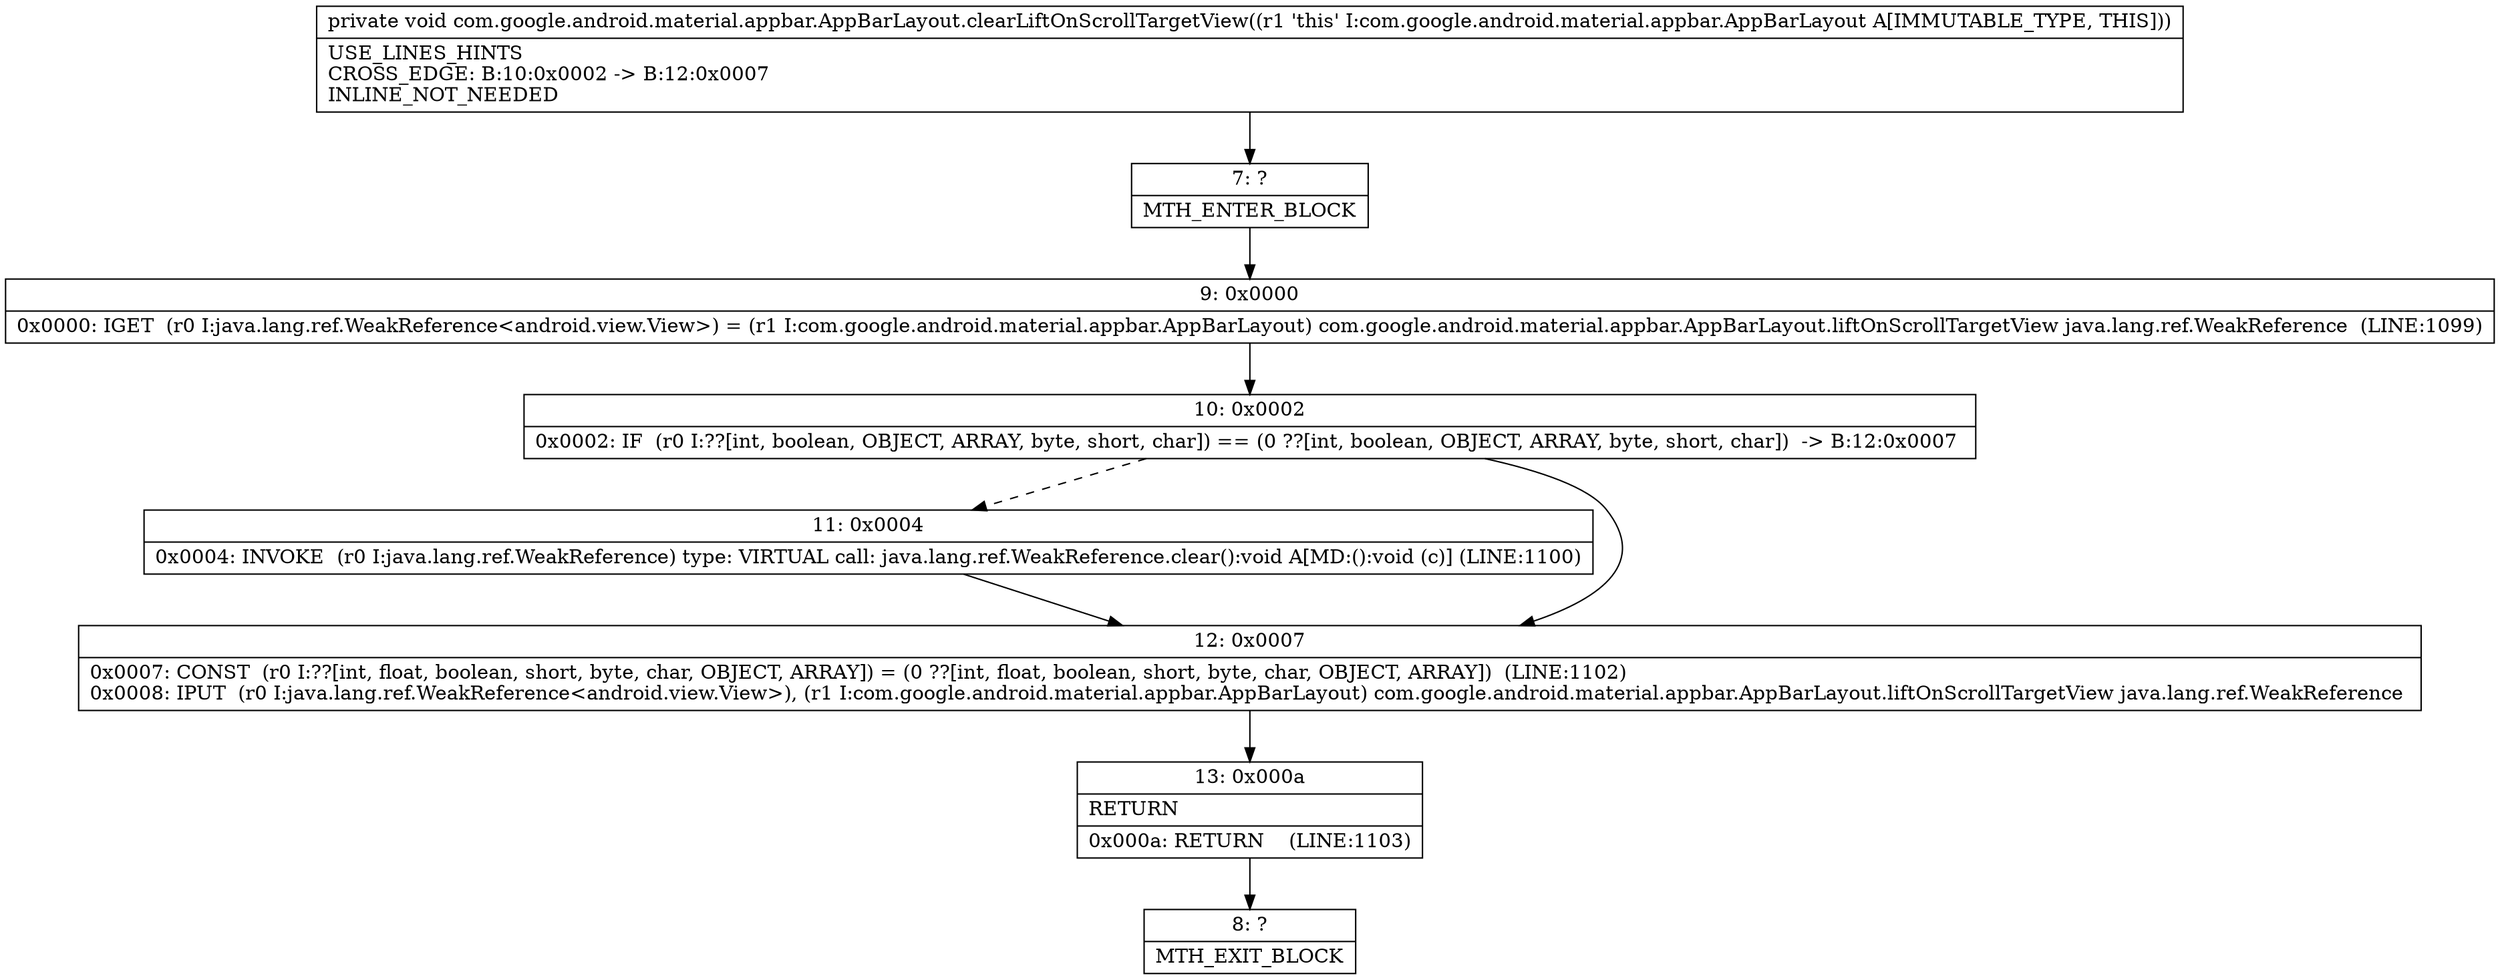 digraph "CFG forcom.google.android.material.appbar.AppBarLayout.clearLiftOnScrollTargetView()V" {
Node_7 [shape=record,label="{7\:\ ?|MTH_ENTER_BLOCK\l}"];
Node_9 [shape=record,label="{9\:\ 0x0000|0x0000: IGET  (r0 I:java.lang.ref.WeakReference\<android.view.View\>) = (r1 I:com.google.android.material.appbar.AppBarLayout) com.google.android.material.appbar.AppBarLayout.liftOnScrollTargetView java.lang.ref.WeakReference  (LINE:1099)\l}"];
Node_10 [shape=record,label="{10\:\ 0x0002|0x0002: IF  (r0 I:??[int, boolean, OBJECT, ARRAY, byte, short, char]) == (0 ??[int, boolean, OBJECT, ARRAY, byte, short, char])  \-\> B:12:0x0007 \l}"];
Node_11 [shape=record,label="{11\:\ 0x0004|0x0004: INVOKE  (r0 I:java.lang.ref.WeakReference) type: VIRTUAL call: java.lang.ref.WeakReference.clear():void A[MD:():void (c)] (LINE:1100)\l}"];
Node_12 [shape=record,label="{12\:\ 0x0007|0x0007: CONST  (r0 I:??[int, float, boolean, short, byte, char, OBJECT, ARRAY]) = (0 ??[int, float, boolean, short, byte, char, OBJECT, ARRAY])  (LINE:1102)\l0x0008: IPUT  (r0 I:java.lang.ref.WeakReference\<android.view.View\>), (r1 I:com.google.android.material.appbar.AppBarLayout) com.google.android.material.appbar.AppBarLayout.liftOnScrollTargetView java.lang.ref.WeakReference \l}"];
Node_13 [shape=record,label="{13\:\ 0x000a|RETURN\l|0x000a: RETURN    (LINE:1103)\l}"];
Node_8 [shape=record,label="{8\:\ ?|MTH_EXIT_BLOCK\l}"];
MethodNode[shape=record,label="{private void com.google.android.material.appbar.AppBarLayout.clearLiftOnScrollTargetView((r1 'this' I:com.google.android.material.appbar.AppBarLayout A[IMMUTABLE_TYPE, THIS]))  | USE_LINES_HINTS\lCROSS_EDGE: B:10:0x0002 \-\> B:12:0x0007\lINLINE_NOT_NEEDED\l}"];
MethodNode -> Node_7;Node_7 -> Node_9;
Node_9 -> Node_10;
Node_10 -> Node_11[style=dashed];
Node_10 -> Node_12;
Node_11 -> Node_12;
Node_12 -> Node_13;
Node_13 -> Node_8;
}

